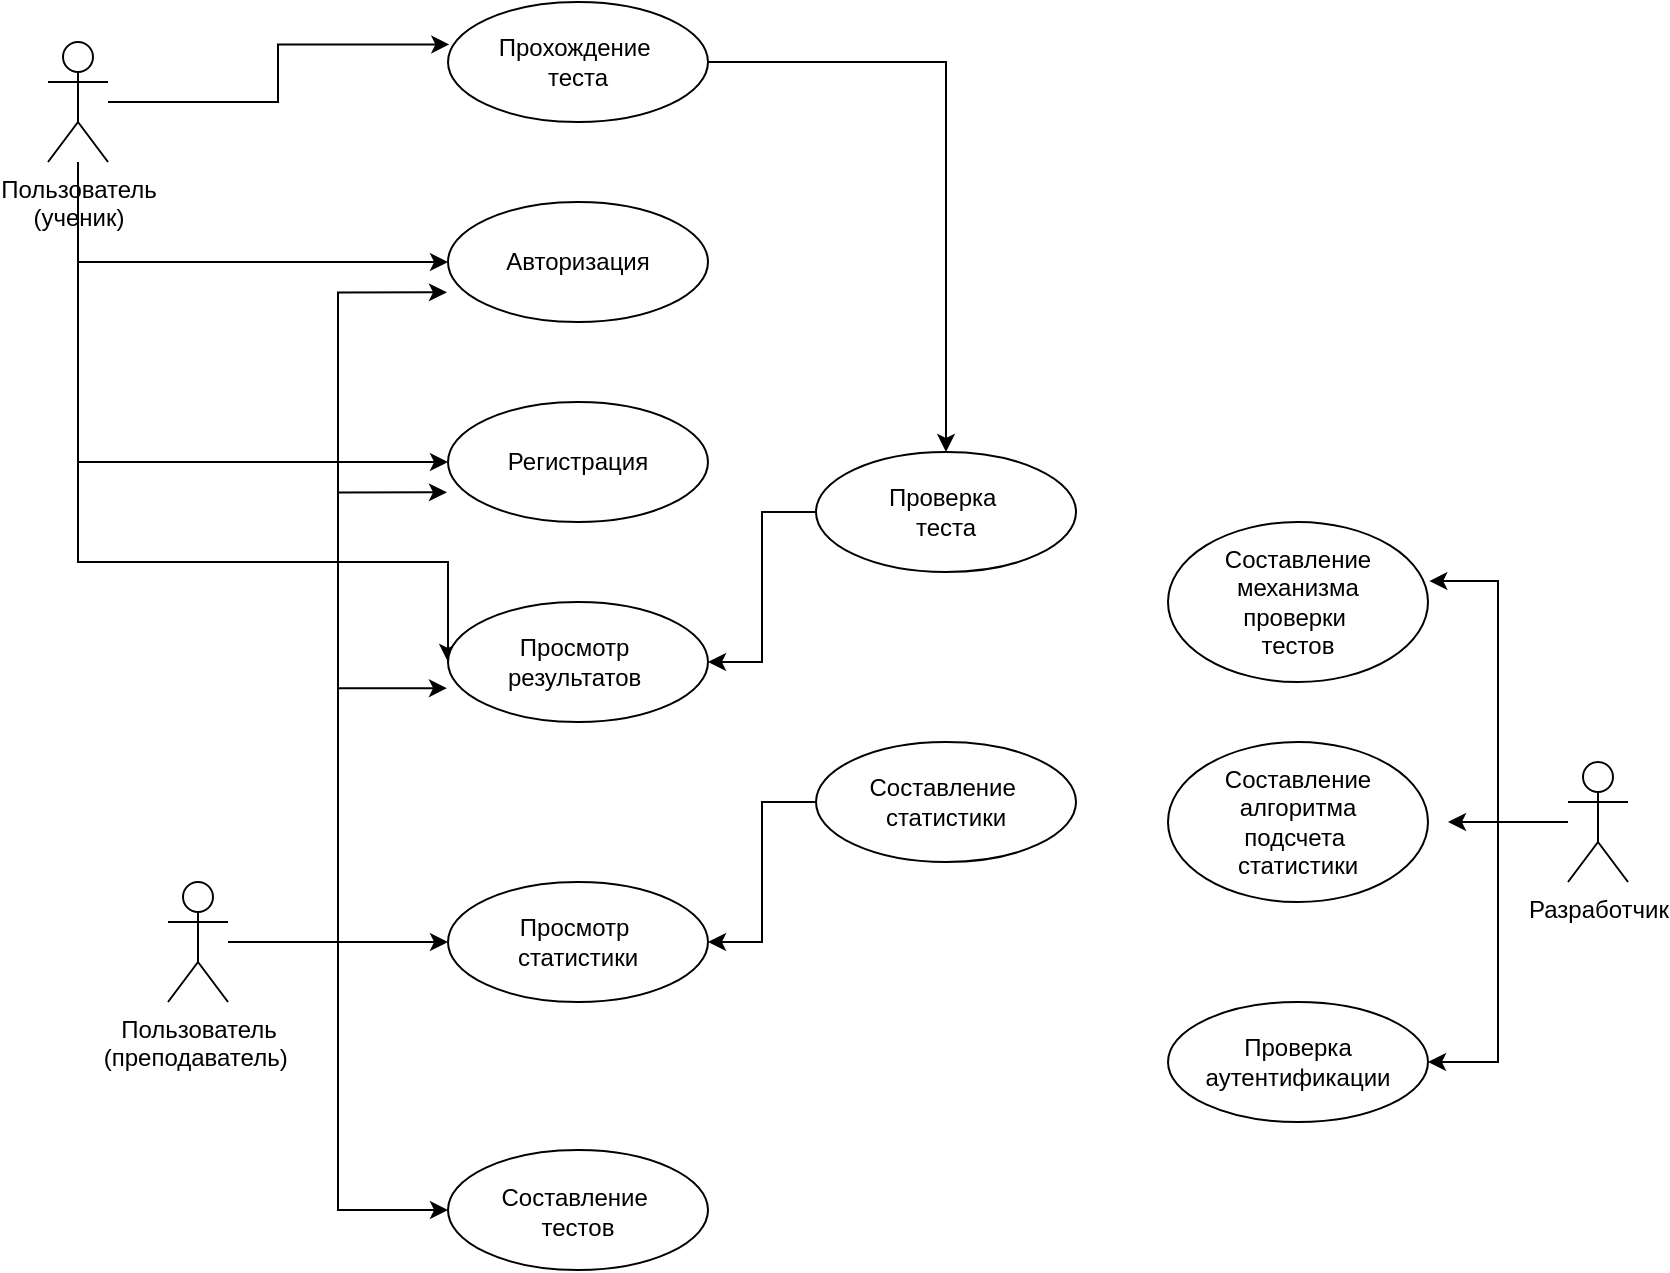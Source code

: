 <mxfile version="22.1.4" type="github">
  <diagram name="Страница — 1" id="epo0MBo2nKXa6euWBGMw">
    <mxGraphModel dx="1105" dy="1857" grid="1" gridSize="10" guides="1" tooltips="1" connect="1" arrows="1" fold="1" page="1" pageScale="1" pageWidth="827" pageHeight="1169" math="0" shadow="0">
      <root>
        <mxCell id="0" />
        <mxCell id="1" parent="0" />
        <mxCell id="NvLA8fEK0stQ894CHfua-52" style="edgeStyle=orthogonalEdgeStyle;rounded=0;orthogonalLoop=1;jettySize=auto;html=1;entryX=0;entryY=0.5;entryDx=0;entryDy=0;" edge="1" parent="1" source="NvLA8fEK0stQ894CHfua-1" target="NvLA8fEK0stQ894CHfua-48">
          <mxGeometry relative="1" as="geometry">
            <Array as="points">
              <mxPoint x="45" y="80" />
            </Array>
          </mxGeometry>
        </mxCell>
        <mxCell id="NvLA8fEK0stQ894CHfua-53" style="edgeStyle=orthogonalEdgeStyle;rounded=0;orthogonalLoop=1;jettySize=auto;html=1;entryX=0;entryY=0.5;entryDx=0;entryDy=0;" edge="1" parent="1" source="NvLA8fEK0stQ894CHfua-1" target="NvLA8fEK0stQ894CHfua-47">
          <mxGeometry relative="1" as="geometry">
            <Array as="points">
              <mxPoint x="45" y="180" />
            </Array>
          </mxGeometry>
        </mxCell>
        <mxCell id="NvLA8fEK0stQ894CHfua-54" style="edgeStyle=orthogonalEdgeStyle;rounded=0;orthogonalLoop=1;jettySize=auto;html=1;entryX=0;entryY=0.5;entryDx=0;entryDy=0;" edge="1" parent="1" source="NvLA8fEK0stQ894CHfua-1" target="NvLA8fEK0stQ894CHfua-9">
          <mxGeometry relative="1" as="geometry">
            <Array as="points">
              <mxPoint x="45" y="230" />
              <mxPoint x="230" y="230" />
            </Array>
          </mxGeometry>
        </mxCell>
        <mxCell id="NvLA8fEK0stQ894CHfua-1" value="Пользователь&lt;br&gt;(ученик)" style="shape=umlActor;verticalLabelPosition=bottom;verticalAlign=top;html=1;outlineConnect=0;" vertex="1" parent="1">
          <mxGeometry x="30" y="-30" width="30" height="60" as="geometry" />
        </mxCell>
        <mxCell id="NvLA8fEK0stQ894CHfua-45" style="edgeStyle=orthogonalEdgeStyle;rounded=0;orthogonalLoop=1;jettySize=auto;html=1;" edge="1" parent="1" source="NvLA8fEK0stQ894CHfua-3">
          <mxGeometry relative="1" as="geometry">
            <mxPoint x="730" y="360" as="targetPoint" />
          </mxGeometry>
        </mxCell>
        <mxCell id="NvLA8fEK0stQ894CHfua-46" style="edgeStyle=orthogonalEdgeStyle;rounded=0;orthogonalLoop=1;jettySize=auto;html=1;entryX=1;entryY=0.5;entryDx=0;entryDy=0;" edge="1" parent="1" source="NvLA8fEK0stQ894CHfua-3" target="NvLA8fEK0stQ894CHfua-39">
          <mxGeometry relative="1" as="geometry" />
        </mxCell>
        <mxCell id="NvLA8fEK0stQ894CHfua-3" value="Разработчик&lt;br&gt;" style="shape=umlActor;verticalLabelPosition=bottom;verticalAlign=top;html=1;outlineConnect=0;" vertex="1" parent="1">
          <mxGeometry x="790" y="330" width="30" height="60" as="geometry" />
        </mxCell>
        <mxCell id="NvLA8fEK0stQ894CHfua-26" style="edgeStyle=orthogonalEdgeStyle;rounded=0;orthogonalLoop=1;jettySize=auto;html=1;entryX=0;entryY=0.5;entryDx=0;entryDy=0;" edge="1" parent="1" source="NvLA8fEK0stQ894CHfua-4" target="NvLA8fEK0stQ894CHfua-11">
          <mxGeometry relative="1" as="geometry">
            <mxPoint x="210" y="420" as="targetPoint" />
          </mxGeometry>
        </mxCell>
        <mxCell id="NvLA8fEK0stQ894CHfua-27" style="edgeStyle=orthogonalEdgeStyle;rounded=0;orthogonalLoop=1;jettySize=auto;html=1;entryX=0;entryY=0.5;entryDx=0;entryDy=0;" edge="1" parent="1" source="NvLA8fEK0stQ894CHfua-4" target="NvLA8fEK0stQ894CHfua-13">
          <mxGeometry relative="1" as="geometry" />
        </mxCell>
        <mxCell id="NvLA8fEK0stQ894CHfua-57" style="edgeStyle=orthogonalEdgeStyle;rounded=0;orthogonalLoop=1;jettySize=auto;html=1;entryX=-0.004;entryY=0.753;entryDx=0;entryDy=0;entryPerimeter=0;" edge="1" parent="1" source="NvLA8fEK0stQ894CHfua-4" target="NvLA8fEK0stQ894CHfua-47">
          <mxGeometry relative="1" as="geometry">
            <mxPoint x="200" y="180" as="targetPoint" />
          </mxGeometry>
        </mxCell>
        <mxCell id="NvLA8fEK0stQ894CHfua-4" value="Пользователь&lt;br&gt;(преподаватель)&amp;nbsp;" style="shape=umlActor;verticalLabelPosition=bottom;verticalAlign=top;html=1;outlineConnect=0;" vertex="1" parent="1">
          <mxGeometry x="90" y="390" width="30" height="60" as="geometry" />
        </mxCell>
        <mxCell id="NvLA8fEK0stQ894CHfua-35" style="edgeStyle=orthogonalEdgeStyle;rounded=0;orthogonalLoop=1;jettySize=auto;html=1;entryX=0.5;entryY=0;entryDx=0;entryDy=0;" edge="1" parent="1" source="NvLA8fEK0stQ894CHfua-8" target="NvLA8fEK0stQ894CHfua-30">
          <mxGeometry relative="1" as="geometry" />
        </mxCell>
        <mxCell id="NvLA8fEK0stQ894CHfua-8" value="" style="ellipse;whiteSpace=wrap;html=1;" vertex="1" parent="1">
          <mxGeometry x="230" y="-50" width="130" height="60" as="geometry" />
        </mxCell>
        <mxCell id="NvLA8fEK0stQ894CHfua-9" value="" style="ellipse;whiteSpace=wrap;html=1;" vertex="1" parent="1">
          <mxGeometry x="230" y="250" width="130" height="60" as="geometry" />
        </mxCell>
        <mxCell id="NvLA8fEK0stQ894CHfua-11" value="" style="ellipse;whiteSpace=wrap;html=1;" vertex="1" parent="1">
          <mxGeometry x="230" y="390" width="130" height="60" as="geometry" />
        </mxCell>
        <mxCell id="NvLA8fEK0stQ894CHfua-13" value="" style="ellipse;whiteSpace=wrap;html=1;" vertex="1" parent="1">
          <mxGeometry x="230" y="524" width="130" height="60" as="geometry" />
        </mxCell>
        <mxCell id="NvLA8fEK0stQ894CHfua-14" value="Прохождение&amp;nbsp;&lt;br&gt;теста" style="text;html=1;strokeColor=none;fillColor=none;align=center;verticalAlign=middle;whiteSpace=wrap;rounded=0;" vertex="1" parent="1">
          <mxGeometry x="265" y="-35" width="60" height="30" as="geometry" />
        </mxCell>
        <mxCell id="NvLA8fEK0stQ894CHfua-15" value="Просмотр&amp;nbsp;&lt;br&gt;результатов&amp;nbsp;" style="text;html=1;strokeColor=none;fillColor=none;align=center;verticalAlign=middle;whiteSpace=wrap;rounded=0;" vertex="1" parent="1">
          <mxGeometry x="265" y="265" width="60" height="30" as="geometry" />
        </mxCell>
        <mxCell id="NvLA8fEK0stQ894CHfua-18" value="Просмотр&amp;nbsp;&lt;br&gt;статистики" style="text;html=1;strokeColor=none;fillColor=none;align=center;verticalAlign=middle;whiteSpace=wrap;rounded=0;" vertex="1" parent="1">
          <mxGeometry x="265" y="405" width="60" height="30" as="geometry" />
        </mxCell>
        <mxCell id="NvLA8fEK0stQ894CHfua-19" value="Составление&amp;nbsp;&lt;br&gt;тестов" style="text;html=1;strokeColor=none;fillColor=none;align=center;verticalAlign=middle;whiteSpace=wrap;rounded=0;" vertex="1" parent="1">
          <mxGeometry x="265" y="540" width="60" height="30" as="geometry" />
        </mxCell>
        <mxCell id="NvLA8fEK0stQ894CHfua-23" style="edgeStyle=orthogonalEdgeStyle;rounded=0;orthogonalLoop=1;jettySize=auto;html=1;entryX=0.005;entryY=0.354;entryDx=0;entryDy=0;entryPerimeter=0;" edge="1" parent="1" source="NvLA8fEK0stQ894CHfua-1" target="NvLA8fEK0stQ894CHfua-8">
          <mxGeometry relative="1" as="geometry" />
        </mxCell>
        <mxCell id="NvLA8fEK0stQ894CHfua-34" style="edgeStyle=orthogonalEdgeStyle;rounded=0;orthogonalLoop=1;jettySize=auto;html=1;entryX=1;entryY=0.5;entryDx=0;entryDy=0;" edge="1" parent="1" source="NvLA8fEK0stQ894CHfua-30" target="NvLA8fEK0stQ894CHfua-9">
          <mxGeometry relative="1" as="geometry" />
        </mxCell>
        <mxCell id="NvLA8fEK0stQ894CHfua-30" value="" style="ellipse;whiteSpace=wrap;html=1;" vertex="1" parent="1">
          <mxGeometry x="414" y="175" width="130" height="60" as="geometry" />
        </mxCell>
        <mxCell id="NvLA8fEK0stQ894CHfua-36" style="edgeStyle=orthogonalEdgeStyle;rounded=0;orthogonalLoop=1;jettySize=auto;html=1;entryX=1;entryY=0.5;entryDx=0;entryDy=0;" edge="1" parent="1" source="NvLA8fEK0stQ894CHfua-31" target="NvLA8fEK0stQ894CHfua-11">
          <mxGeometry relative="1" as="geometry" />
        </mxCell>
        <mxCell id="NvLA8fEK0stQ894CHfua-31" value="" style="ellipse;whiteSpace=wrap;html=1;" vertex="1" parent="1">
          <mxGeometry x="414" y="320" width="130" height="60" as="geometry" />
        </mxCell>
        <mxCell id="NvLA8fEK0stQ894CHfua-32" value="Проверка&amp;nbsp;&lt;br&gt;теста" style="text;html=1;strokeColor=none;fillColor=none;align=center;verticalAlign=middle;whiteSpace=wrap;rounded=0;" vertex="1" parent="1">
          <mxGeometry x="449" y="190" width="60" height="30" as="geometry" />
        </mxCell>
        <mxCell id="NvLA8fEK0stQ894CHfua-33" value="Составление&amp;nbsp;&lt;br&gt;статистики" style="text;html=1;strokeColor=none;fillColor=none;align=center;verticalAlign=middle;whiteSpace=wrap;rounded=0;" vertex="1" parent="1">
          <mxGeometry x="449" y="335" width="60" height="30" as="geometry" />
        </mxCell>
        <mxCell id="NvLA8fEK0stQ894CHfua-37" value="" style="ellipse;whiteSpace=wrap;html=1;" vertex="1" parent="1">
          <mxGeometry x="590" y="210" width="130" height="80" as="geometry" />
        </mxCell>
        <mxCell id="NvLA8fEK0stQ894CHfua-38" value="" style="ellipse;whiteSpace=wrap;html=1;" vertex="1" parent="1">
          <mxGeometry x="590" y="320" width="130" height="80" as="geometry" />
        </mxCell>
        <mxCell id="NvLA8fEK0stQ894CHfua-39" value="" style="ellipse;whiteSpace=wrap;html=1;" vertex="1" parent="1">
          <mxGeometry x="590" y="450" width="130" height="60" as="geometry" />
        </mxCell>
        <mxCell id="NvLA8fEK0stQ894CHfua-40" value="Составление&lt;br&gt;механизма&lt;br&gt;проверки&amp;nbsp;&lt;br&gt;тестов" style="text;html=1;strokeColor=none;fillColor=none;align=center;verticalAlign=middle;whiteSpace=wrap;rounded=0;" vertex="1" parent="1">
          <mxGeometry x="625" y="235" width="60" height="30" as="geometry" />
        </mxCell>
        <mxCell id="NvLA8fEK0stQ894CHfua-41" value="Составление&lt;br&gt;алгоритма&lt;br&gt;подсчета&amp;nbsp;&lt;br&gt;статистики" style="text;html=1;strokeColor=none;fillColor=none;align=center;verticalAlign=middle;whiteSpace=wrap;rounded=0;" vertex="1" parent="1">
          <mxGeometry x="625" y="345" width="60" height="30" as="geometry" />
        </mxCell>
        <mxCell id="NvLA8fEK0stQ894CHfua-42" value="Проверка&lt;br&gt;аутентификации" style="text;html=1;strokeColor=none;fillColor=none;align=center;verticalAlign=middle;whiteSpace=wrap;rounded=0;" vertex="1" parent="1">
          <mxGeometry x="625" y="465" width="60" height="30" as="geometry" />
        </mxCell>
        <mxCell id="NvLA8fEK0stQ894CHfua-44" style="edgeStyle=orthogonalEdgeStyle;rounded=0;orthogonalLoop=1;jettySize=auto;html=1;entryX=1.005;entryY=0.369;entryDx=0;entryDy=0;entryPerimeter=0;" edge="1" parent="1" source="NvLA8fEK0stQ894CHfua-3" target="NvLA8fEK0stQ894CHfua-37">
          <mxGeometry relative="1" as="geometry" />
        </mxCell>
        <mxCell id="NvLA8fEK0stQ894CHfua-47" value="" style="ellipse;whiteSpace=wrap;html=1;" vertex="1" parent="1">
          <mxGeometry x="230" y="150" width="130" height="60" as="geometry" />
        </mxCell>
        <mxCell id="NvLA8fEK0stQ894CHfua-48" value="" style="ellipse;whiteSpace=wrap;html=1;" vertex="1" parent="1">
          <mxGeometry x="230" y="50" width="130" height="60" as="geometry" />
        </mxCell>
        <mxCell id="NvLA8fEK0stQ894CHfua-50" value="Регистрация" style="text;html=1;strokeColor=none;fillColor=none;align=center;verticalAlign=middle;whiteSpace=wrap;rounded=0;" vertex="1" parent="1">
          <mxGeometry x="265" y="165" width="60" height="30" as="geometry" />
        </mxCell>
        <mxCell id="NvLA8fEK0stQ894CHfua-51" value="Авторизация" style="text;html=1;strokeColor=none;fillColor=none;align=center;verticalAlign=middle;whiteSpace=wrap;rounded=0;" vertex="1" parent="1">
          <mxGeometry x="265" y="65" width="60" height="30" as="geometry" />
        </mxCell>
        <mxCell id="NvLA8fEK0stQ894CHfua-58" style="edgeStyle=orthogonalEdgeStyle;rounded=0;orthogonalLoop=1;jettySize=auto;html=1;entryX=-0.004;entryY=0.753;entryDx=0;entryDy=0;entryPerimeter=0;" edge="1" parent="1" source="NvLA8fEK0stQ894CHfua-4" target="NvLA8fEK0stQ894CHfua-48">
          <mxGeometry relative="1" as="geometry" />
        </mxCell>
        <mxCell id="NvLA8fEK0stQ894CHfua-59" style="edgeStyle=orthogonalEdgeStyle;rounded=0;orthogonalLoop=1;jettySize=auto;html=1;entryX=-0.004;entryY=0.718;entryDx=0;entryDy=0;entryPerimeter=0;" edge="1" parent="1" source="NvLA8fEK0stQ894CHfua-4" target="NvLA8fEK0stQ894CHfua-9">
          <mxGeometry relative="1" as="geometry" />
        </mxCell>
      </root>
    </mxGraphModel>
  </diagram>
</mxfile>
